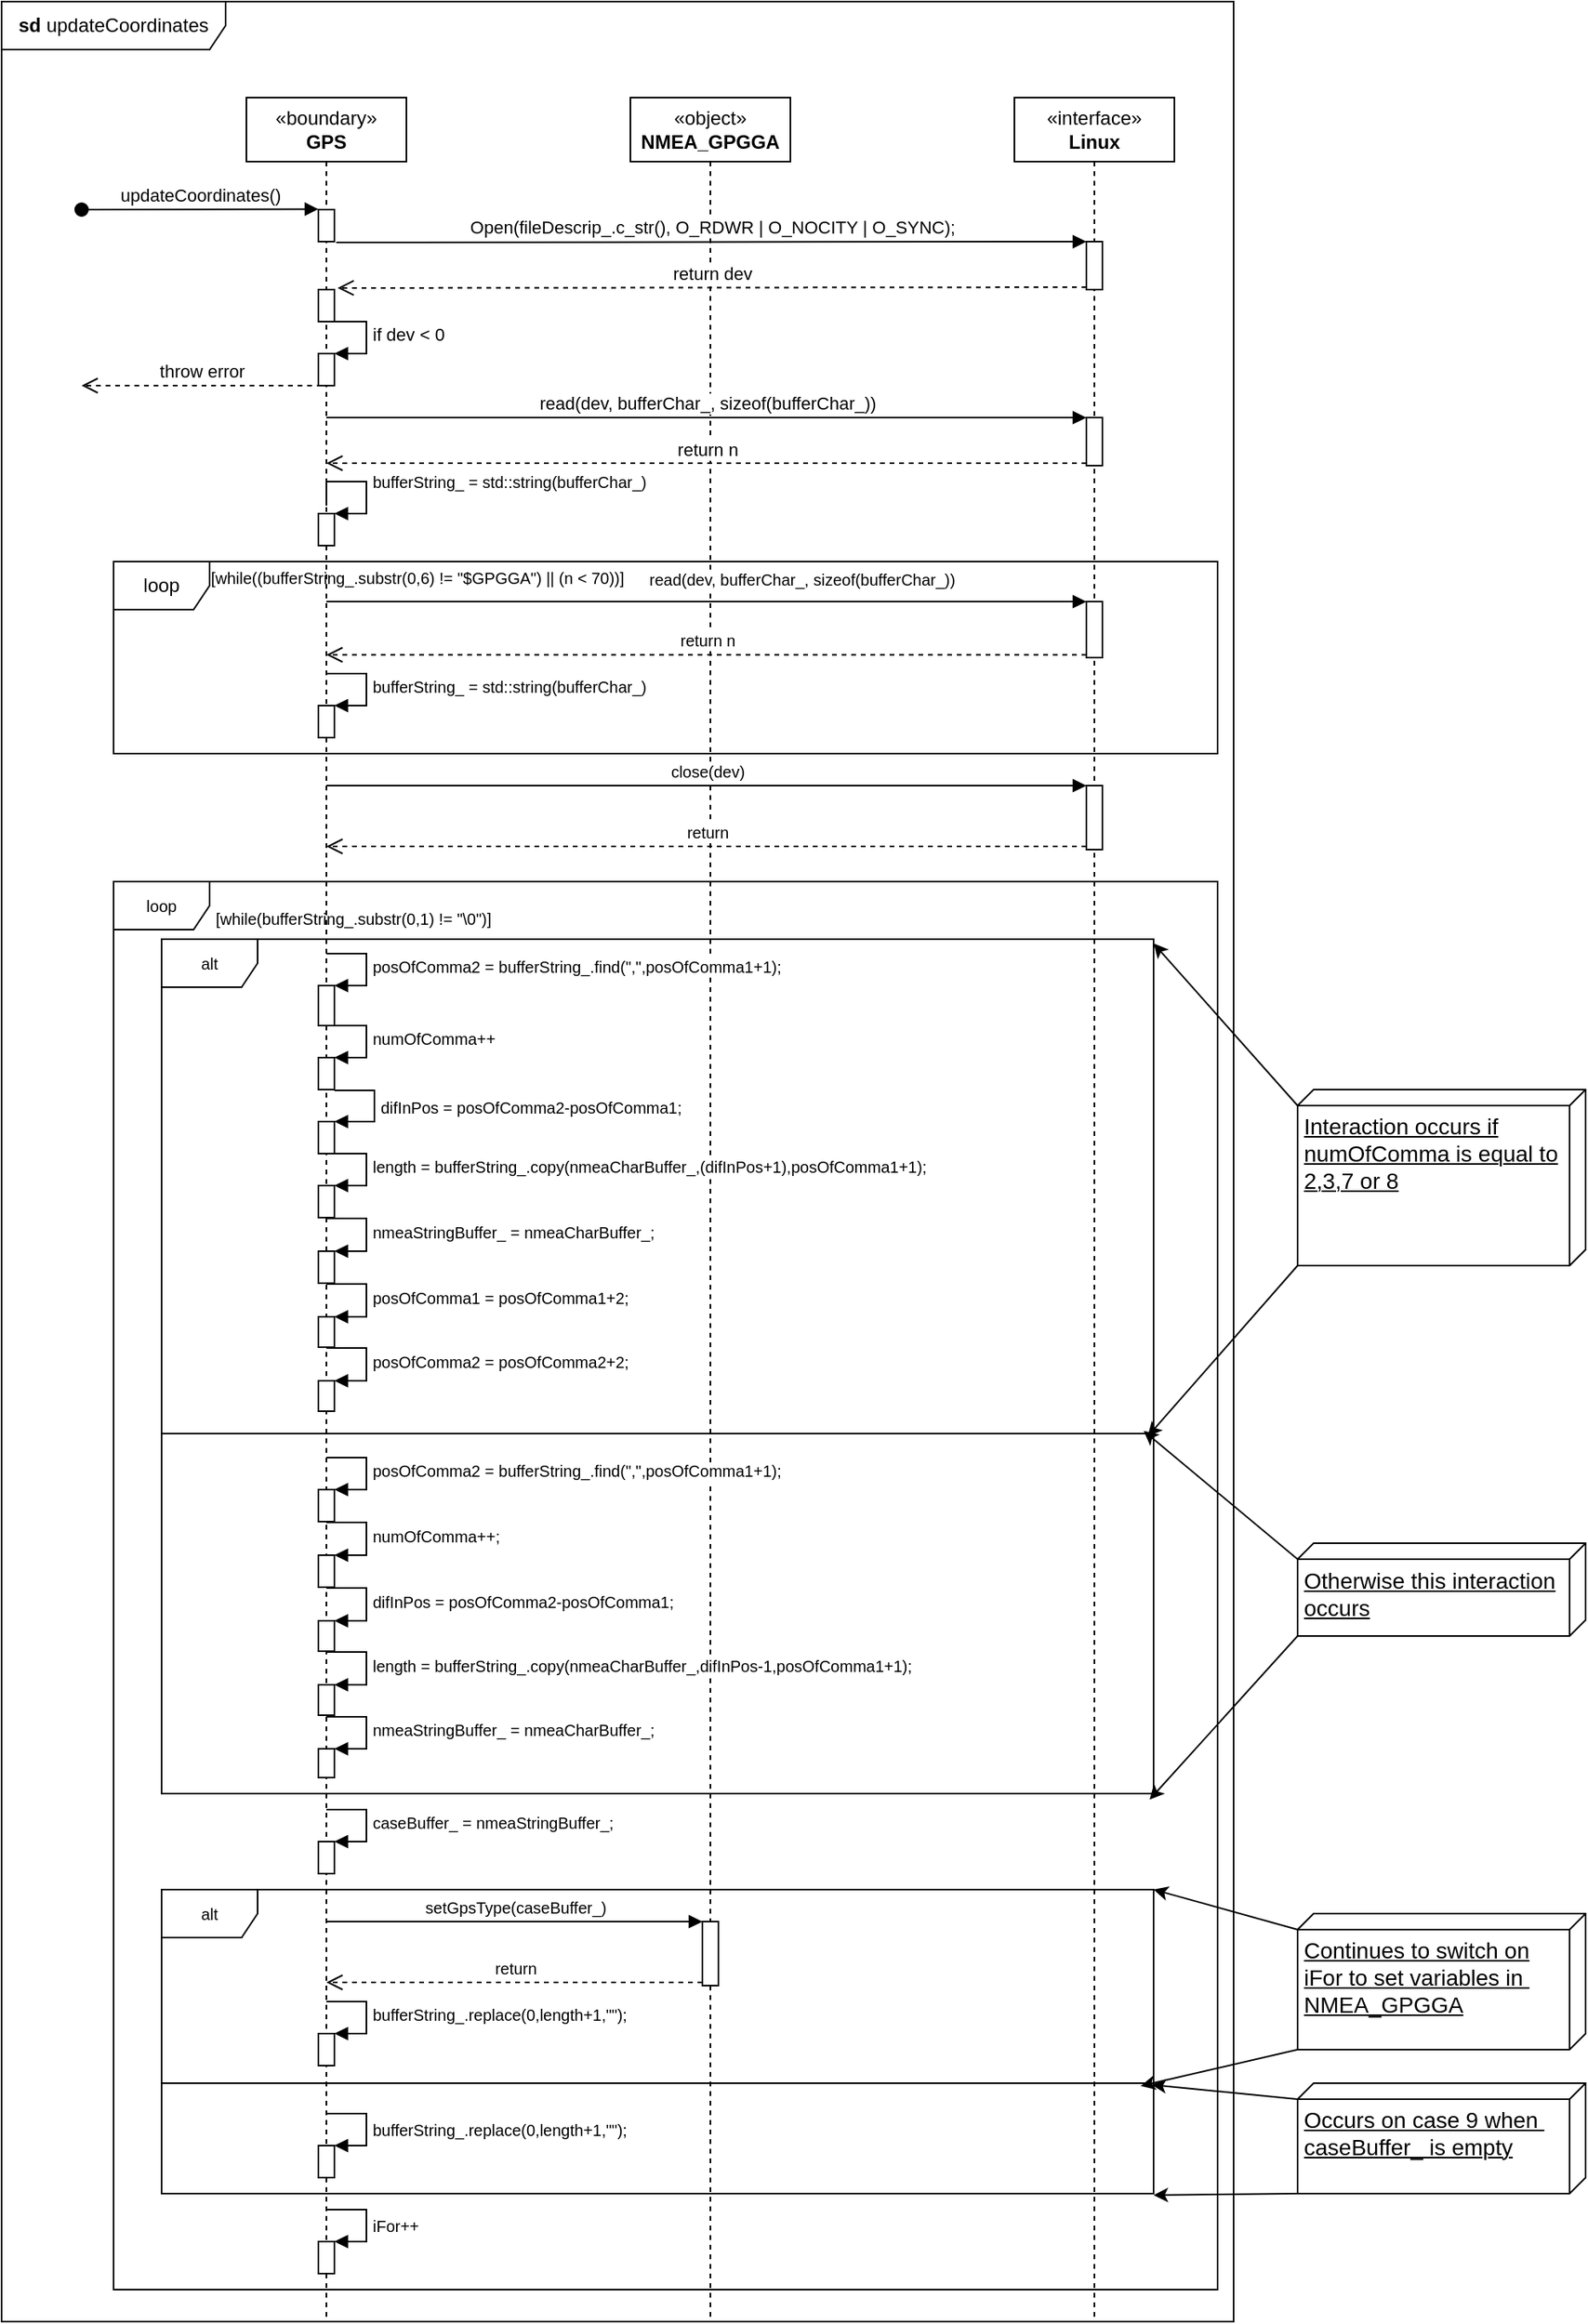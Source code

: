 <mxfile version="10.6.9" type="github"><diagram name="Page-1" id="13e1069c-82ec-6db2-03f1-153e76fe0fe0"><mxGraphModel dx="2393" dy="1265" grid="1" gridSize="10" guides="1" tooltips="1" connect="1" arrows="1" fold="1" page="1" pageScale="1" pageWidth="1100" pageHeight="850" background="#ffffff" math="0" shadow="0"><root><mxCell id="0"/><mxCell id="1" parent="0"/><mxCell id="DuYmqmc0uhz_HZ-8NC40-4" value="&lt;b&gt;sd&lt;/b&gt; updateCoordinates" style="shape=umlFrame;whiteSpace=wrap;html=1;width=140;height=30;" vertex="1" parent="1"><mxGeometry x="80" y="20" width="770" height="1450" as="geometry"/></mxCell><mxCell id="DuYmqmc0uhz_HZ-8NC40-51" value="loop" style="shape=umlFrame;whiteSpace=wrap;html=1;fontSize=10;width=60;height=30;" vertex="1" parent="1"><mxGeometry x="150" y="570" width="690" height="880" as="geometry"/></mxCell><mxCell id="DuYmqmc0uhz_HZ-8NC40-82" value="alt" style="shape=umlFrame;whiteSpace=wrap;html=1;fontSize=10;" vertex="1" parent="1"><mxGeometry x="180" y="1200" width="620" height="190" as="geometry"/></mxCell><mxCell id="DuYmqmc0uhz_HZ-8NC40-30" value="loop" style="shape=umlFrame;whiteSpace=wrap;html=1;" vertex="1" parent="1"><mxGeometry x="150" y="370" width="690" height="120" as="geometry"/></mxCell><mxCell id="DuYmqmc0uhz_HZ-8NC40-8" value="«boundary»&lt;b&gt;&lt;br&gt;GPS&lt;/b&gt;" style="shape=umlLifeline;perimeter=lifelinePerimeter;whiteSpace=wrap;html=1;container=1;collapsible=0;recursiveResize=0;outlineConnect=0;" vertex="1" parent="1"><mxGeometry x="233" y="80" width="100" height="1390" as="geometry"/></mxCell><mxCell id="DuYmqmc0uhz_HZ-8NC40-15" value="" style="html=1;points=[];perimeter=orthogonalPerimeter;" vertex="1" parent="DuYmqmc0uhz_HZ-8NC40-8"><mxGeometry x="45" y="70" width="10" height="20" as="geometry"/></mxCell><mxCell id="DuYmqmc0uhz_HZ-8NC40-20" value="" style="html=1;points=[];perimeter=orthogonalPerimeter;" vertex="1" parent="DuYmqmc0uhz_HZ-8NC40-8"><mxGeometry x="45" y="120" width="10" height="20" as="geometry"/></mxCell><mxCell id="DuYmqmc0uhz_HZ-8NC40-21" value="" style="html=1;points=[];perimeter=orthogonalPerimeter;" vertex="1" parent="DuYmqmc0uhz_HZ-8NC40-8"><mxGeometry x="45" y="160" width="10" height="20" as="geometry"/></mxCell><mxCell id="DuYmqmc0uhz_HZ-8NC40-22" value="if dev &amp;lt; 0" style="edgeStyle=orthogonalEdgeStyle;html=1;align=left;spacingLeft=2;endArrow=block;rounded=0;entryX=1;entryY=0;" edge="1" target="DuYmqmc0uhz_HZ-8NC40-21" parent="DuYmqmc0uhz_HZ-8NC40-8"><mxGeometry relative="1" as="geometry"><mxPoint x="50" y="140" as="sourcePoint"/><Array as="points"><mxPoint x="75" y="140"/></Array></mxGeometry></mxCell><mxCell id="DuYmqmc0uhz_HZ-8NC40-32" value="" style="html=1;points=[];perimeter=orthogonalPerimeter;fontSize=10;" vertex="1" parent="DuYmqmc0uhz_HZ-8NC40-8"><mxGeometry x="45" y="260" width="10" height="20" as="geometry"/></mxCell><mxCell id="DuYmqmc0uhz_HZ-8NC40-33" value="bufferString_ = std::string(bufferChar_)" style="edgeStyle=orthogonalEdgeStyle;html=1;align=left;spacingLeft=2;endArrow=block;rounded=0;entryX=1;entryY=0;fontSize=10;" edge="1" target="DuYmqmc0uhz_HZ-8NC40-32" parent="DuYmqmc0uhz_HZ-8NC40-8"><mxGeometry relative="1" as="geometry"><mxPoint x="50" y="255" as="sourcePoint"/><Array as="points"><mxPoint x="50" y="240"/><mxPoint x="75" y="240"/><mxPoint x="75" y="260"/></Array></mxGeometry></mxCell><mxCell id="DuYmqmc0uhz_HZ-8NC40-46" value="" style="html=1;points=[];perimeter=orthogonalPerimeter;fontSize=10;" vertex="1" parent="DuYmqmc0uhz_HZ-8NC40-8"><mxGeometry x="45" y="380" width="10" height="20" as="geometry"/></mxCell><mxCell id="DuYmqmc0uhz_HZ-8NC40-47" value="bufferString_ = std::string(bufferChar_)" style="edgeStyle=orthogonalEdgeStyle;html=1;align=left;spacingLeft=2;endArrow=block;rounded=0;entryX=1;entryY=0;fontSize=10;" edge="1" target="DuYmqmc0uhz_HZ-8NC40-46" parent="DuYmqmc0uhz_HZ-8NC40-8"><mxGeometry relative="1" as="geometry"><mxPoint x="50" y="360" as="sourcePoint"/><Array as="points"><mxPoint x="75" y="360"/></Array></mxGeometry></mxCell><mxCell id="DuYmqmc0uhz_HZ-8NC40-86" value="" style="html=1;points=[];perimeter=orthogonalPerimeter;fontSize=10;" vertex="1" parent="DuYmqmc0uhz_HZ-8NC40-8"><mxGeometry x="45" y="1090" width="10" height="20" as="geometry"/></mxCell><mxCell id="DuYmqmc0uhz_HZ-8NC40-87" value="caseBuffer_ = nmeaStringBuffer_;" style="edgeStyle=orthogonalEdgeStyle;html=1;align=left;spacingLeft=2;endArrow=block;rounded=0;entryX=1;entryY=0;fontSize=10;" edge="1" target="DuYmqmc0uhz_HZ-8NC40-86" parent="DuYmqmc0uhz_HZ-8NC40-8"><mxGeometry relative="1" as="geometry"><mxPoint x="50" y="1070" as="sourcePoint"/><Array as="points"><mxPoint x="75" y="1070"/></Array></mxGeometry></mxCell><mxCell id="DuYmqmc0uhz_HZ-8NC40-88" value="" style="html=1;points=[];perimeter=orthogonalPerimeter;fontSize=10;" vertex="1" parent="DuYmqmc0uhz_HZ-8NC40-8"><mxGeometry x="45" y="1210" width="10" height="20" as="geometry"/></mxCell><mxCell id="DuYmqmc0uhz_HZ-8NC40-89" value="bufferString_.replace(0,length+1,&quot;&quot;);" style="edgeStyle=orthogonalEdgeStyle;html=1;align=left;spacingLeft=2;endArrow=block;rounded=0;entryX=1;entryY=0;fontSize=10;" edge="1" target="DuYmqmc0uhz_HZ-8NC40-88" parent="DuYmqmc0uhz_HZ-8NC40-8"><mxGeometry relative="1" as="geometry"><mxPoint x="50" y="1190" as="sourcePoint"/><Array as="points"><mxPoint x="75" y="1190"/><mxPoint x="75" y="1210"/></Array></mxGeometry></mxCell><mxCell id="DuYmqmc0uhz_HZ-8NC40-94" value="" style="html=1;points=[];perimeter=orthogonalPerimeter;fontSize=10;" vertex="1" parent="DuYmqmc0uhz_HZ-8NC40-8"><mxGeometry x="45" y="1280" width="10" height="20" as="geometry"/></mxCell><mxCell id="DuYmqmc0uhz_HZ-8NC40-95" value="bufferString_.replace(0,length+1,&quot;&quot;);" style="edgeStyle=orthogonalEdgeStyle;html=1;align=left;spacingLeft=2;endArrow=block;rounded=0;entryX=1;entryY=0;fontSize=10;" edge="1" target="DuYmqmc0uhz_HZ-8NC40-94" parent="DuYmqmc0uhz_HZ-8NC40-8"><mxGeometry x="0.142" relative="1" as="geometry"><mxPoint x="55" y="1260" as="sourcePoint"/><Array as="points"><mxPoint x="50" y="1260"/><mxPoint x="75" y="1260"/><mxPoint x="75" y="1280"/></Array><mxPoint as="offset"/></mxGeometry></mxCell><mxCell id="DuYmqmc0uhz_HZ-8NC40-96" value="" style="html=1;points=[];perimeter=orthogonalPerimeter;fontSize=10;" vertex="1" parent="DuYmqmc0uhz_HZ-8NC40-8"><mxGeometry x="45" y="1340" width="10" height="20" as="geometry"/></mxCell><mxCell id="DuYmqmc0uhz_HZ-8NC40-97" value="iFor++" style="edgeStyle=orthogonalEdgeStyle;html=1;align=left;spacingLeft=2;endArrow=block;rounded=0;entryX=1;entryY=0;fontSize=10;" edge="1" target="DuYmqmc0uhz_HZ-8NC40-96" parent="DuYmqmc0uhz_HZ-8NC40-8"><mxGeometry x="0.142" relative="1" as="geometry"><mxPoint x="55" y="1320" as="sourcePoint"/><Array as="points"><mxPoint x="50" y="1320"/><mxPoint x="75" y="1320"/><mxPoint x="75" y="1420"/></Array><mxPoint as="offset"/></mxGeometry></mxCell><mxCell id="DuYmqmc0uhz_HZ-8NC40-9" value="«object»&lt;b&gt;&lt;br&gt;NMEA_GPGGA&lt;/b&gt;" style="shape=umlLifeline;perimeter=lifelinePerimeter;whiteSpace=wrap;html=1;container=1;collapsible=0;recursiveResize=0;outlineConnect=0;" vertex="1" parent="1"><mxGeometry x="473" y="80" width="100" height="1390" as="geometry"/></mxCell><mxCell id="DuYmqmc0uhz_HZ-8NC40-83" value="" style="html=1;points=[];perimeter=orthogonalPerimeter;fontSize=10;" vertex="1" parent="DuYmqmc0uhz_HZ-8NC40-9"><mxGeometry x="45" y="1140" width="10" height="40" as="geometry"/></mxCell><mxCell id="DuYmqmc0uhz_HZ-8NC40-10" value="«interface»&lt;br&gt;&lt;b&gt;Linux&lt;/b&gt;" style="shape=umlLifeline;perimeter=lifelinePerimeter;whiteSpace=wrap;html=1;container=1;collapsible=0;recursiveResize=0;outlineConnect=0;" vertex="1" parent="1"><mxGeometry x="713" y="80" width="100" height="1390" as="geometry"/></mxCell><mxCell id="DuYmqmc0uhz_HZ-8NC40-17" value="" style="html=1;points=[];perimeter=orthogonalPerimeter;" vertex="1" parent="DuYmqmc0uhz_HZ-8NC40-10"><mxGeometry x="45" y="90" width="10" height="30" as="geometry"/></mxCell><mxCell id="DuYmqmc0uhz_HZ-8NC40-24" value="" style="html=1;points=[];perimeter=orthogonalPerimeter;" vertex="1" parent="DuYmqmc0uhz_HZ-8NC40-10"><mxGeometry x="45" y="200" width="10" height="30" as="geometry"/></mxCell><mxCell id="DuYmqmc0uhz_HZ-8NC40-48" value="" style="html=1;points=[];perimeter=orthogonalPerimeter;fontSize=10;" vertex="1" parent="DuYmqmc0uhz_HZ-8NC40-10"><mxGeometry x="45" y="430" width="10" height="40" as="geometry"/></mxCell><mxCell id="DuYmqmc0uhz_HZ-8NC40-16" value="updateCoordinates()" style="html=1;verticalAlign=bottom;startArrow=oval;endArrow=block;startSize=8;entryX=0;entryY=-0.014;entryDx=0;entryDy=0;entryPerimeter=0;" edge="1" target="DuYmqmc0uhz_HZ-8NC40-15" parent="1"><mxGeometry relative="1" as="geometry"><mxPoint x="130" y="150" as="sourcePoint"/></mxGeometry></mxCell><mxCell id="DuYmqmc0uhz_HZ-8NC40-18" value="Open(fileDescrip_.c_str(), O_RDWR | O_NOCITY | O_SYNC);" style="html=1;verticalAlign=bottom;endArrow=block;entryX=0;entryY=0;exitX=1.117;exitY=1.025;exitDx=0;exitDy=0;exitPerimeter=0;" edge="1" target="DuYmqmc0uhz_HZ-8NC40-17" parent="1" source="DuYmqmc0uhz_HZ-8NC40-15"><mxGeometry relative="1" as="geometry"><mxPoint x="688" y="170" as="sourcePoint"/></mxGeometry></mxCell><mxCell id="DuYmqmc0uhz_HZ-8NC40-19" value="return dev" style="html=1;verticalAlign=bottom;endArrow=open;dashed=1;endSize=8;exitX=0;exitY=0.95;" edge="1" source="DuYmqmc0uhz_HZ-8NC40-17" parent="1"><mxGeometry relative="1" as="geometry"><mxPoint x="290" y="199" as="targetPoint"/></mxGeometry></mxCell><mxCell id="DuYmqmc0uhz_HZ-8NC40-23" value="throw error" style="html=1;verticalAlign=bottom;endArrow=open;dashed=1;endSize=8;" edge="1" parent="1"><mxGeometry relative="1" as="geometry"><mxPoint x="280" y="260" as="sourcePoint"/><mxPoint x="130" y="260" as="targetPoint"/></mxGeometry></mxCell><mxCell id="DuYmqmc0uhz_HZ-8NC40-25" value="read(dev, bufferChar_, sizeof(bufferChar_))" style="html=1;verticalAlign=bottom;endArrow=block;entryX=0;entryY=0;" edge="1" target="DuYmqmc0uhz_HZ-8NC40-24" parent="1" source="DuYmqmc0uhz_HZ-8NC40-8"><mxGeometry relative="1" as="geometry"><mxPoint x="688" y="280" as="sourcePoint"/></mxGeometry></mxCell><mxCell id="DuYmqmc0uhz_HZ-8NC40-26" value="return n" style="html=1;verticalAlign=bottom;endArrow=open;dashed=1;endSize=8;exitX=0;exitY=0.95;" edge="1" source="DuYmqmc0uhz_HZ-8NC40-24" parent="1" target="DuYmqmc0uhz_HZ-8NC40-8"><mxGeometry relative="1" as="geometry"><mxPoint x="688" y="356" as="targetPoint"/></mxGeometry></mxCell><mxCell id="DuYmqmc0uhz_HZ-8NC40-31" value="[while((bufferString_.substr(0,6) != &quot;$GPGGA&quot;) || (n &lt; 70))]" style="text;align=center;fontStyle=0;verticalAlign=middle;spacingLeft=3;spacingRight=3;strokeColor=none;rotatable=0;points=[[0,0.5],[1,0.5]];portConstraint=eastwest;fontSize=10;" vertex="1" parent="1"><mxGeometry x="300" y="370" width="80" height="20" as="geometry"/></mxCell><mxCell id="DuYmqmc0uhz_HZ-8NC40-41" value="" style="html=1;points=[];perimeter=orthogonalPerimeter;fontSize=10;" vertex="1" parent="1"><mxGeometry x="758" y="395" width="10" height="35" as="geometry"/></mxCell><mxCell id="DuYmqmc0uhz_HZ-8NC40-42" value="&lt;span&gt;read(dev, bufferChar_, sizeof(bufferChar_))&lt;/span&gt;" style="html=1;verticalAlign=bottom;endArrow=block;entryX=0;entryY=0;fontSize=10;" edge="1" target="DuYmqmc0uhz_HZ-8NC40-41" parent="1" source="DuYmqmc0uhz_HZ-8NC40-8"><mxGeometry x="0.25" y="5" relative="1" as="geometry"><mxPoint x="750" y="395" as="sourcePoint"/><mxPoint as="offset"/></mxGeometry></mxCell><mxCell id="DuYmqmc0uhz_HZ-8NC40-43" value="return n" style="html=1;verticalAlign=bottom;endArrow=open;dashed=1;endSize=8;exitX=0;exitY=0.95;fontSize=10;" edge="1" source="DuYmqmc0uhz_HZ-8NC40-41" parent="1" target="DuYmqmc0uhz_HZ-8NC40-8"><mxGeometry relative="1" as="geometry"><mxPoint x="688" y="451" as="targetPoint"/></mxGeometry></mxCell><mxCell id="DuYmqmc0uhz_HZ-8NC40-50" value="return" style="html=1;verticalAlign=bottom;endArrow=open;dashed=1;endSize=8;exitX=0;exitY=0.95;fontSize=10;" edge="1" source="DuYmqmc0uhz_HZ-8NC40-48" parent="1" target="DuYmqmc0uhz_HZ-8NC40-8"><mxGeometry relative="1" as="geometry"><mxPoint x="688" y="586" as="targetPoint"/></mxGeometry></mxCell><mxCell id="DuYmqmc0uhz_HZ-8NC40-49" value="close(dev)" style="html=1;verticalAlign=bottom;endArrow=block;entryX=0;entryY=0;fontSize=10;" edge="1" target="DuYmqmc0uhz_HZ-8NC40-48" parent="1" source="DuYmqmc0uhz_HZ-8NC40-8"><mxGeometry relative="1" as="geometry"><mxPoint x="688" y="510" as="sourcePoint"/></mxGeometry></mxCell><mxCell id="DuYmqmc0uhz_HZ-8NC40-53" value="[while(bufferString_.substr(0,1) != &quot;\0&quot;)]" style="text;align=center;fontStyle=0;verticalAlign=middle;spacingLeft=3;spacingRight=3;strokeColor=none;rotatable=0;points=[[0,0.5],[1,0.5]];portConstraint=eastwest;fontSize=10;" vertex="1" parent="1"><mxGeometry x="260" y="580" width="80" height="26" as="geometry"/></mxCell><mxCell id="DuYmqmc0uhz_HZ-8NC40-56" value="" style="html=1;points=[];perimeter=orthogonalPerimeter;fontSize=10;" vertex="1" parent="1"><mxGeometry x="278" y="635" width="10" height="25" as="geometry"/></mxCell><mxCell id="DuYmqmc0uhz_HZ-8NC40-57" value="posOfComma2 = bufferString_.find(&quot;,&quot;,posOfComma1+1);" style="edgeStyle=orthogonalEdgeStyle;html=1;align=left;spacingLeft=2;endArrow=block;rounded=0;entryX=1;entryY=0;fontSize=10;" edge="1" target="DuYmqmc0uhz_HZ-8NC40-56" parent="1"><mxGeometry relative="1" as="geometry"><mxPoint x="283" y="615" as="sourcePoint"/><Array as="points"><mxPoint x="308" y="615"/></Array></mxGeometry></mxCell><mxCell id="DuYmqmc0uhz_HZ-8NC40-58" value="" style="html=1;points=[];perimeter=orthogonalPerimeter;fontSize=10;" vertex="1" parent="1"><mxGeometry x="278" y="680" width="10" height="20" as="geometry"/></mxCell><mxCell id="DuYmqmc0uhz_HZ-8NC40-59" value="numOfComma++" style="edgeStyle=orthogonalEdgeStyle;html=1;align=left;spacingLeft=2;endArrow=block;rounded=0;entryX=1;entryY=0;fontSize=10;" edge="1" target="DuYmqmc0uhz_HZ-8NC40-58" parent="1"><mxGeometry relative="1" as="geometry"><mxPoint x="283" y="660" as="sourcePoint"/><Array as="points"><mxPoint x="308" y="660"/></Array></mxGeometry></mxCell><mxCell id="DuYmqmc0uhz_HZ-8NC40-60" value="" style="html=1;points=[];perimeter=orthogonalPerimeter;fontSize=10;" vertex="1" parent="1"><mxGeometry x="278" y="720" width="10" height="20" as="geometry"/></mxCell><mxCell id="DuYmqmc0uhz_HZ-8NC40-61" value="difInPos = posOfComma2-posOfComma1;" style="edgeStyle=orthogonalEdgeStyle;html=1;align=left;spacingLeft=2;endArrow=block;rounded=0;entryX=1;entryY=0;fontSize=10;" edge="1" target="DuYmqmc0uhz_HZ-8NC40-60" parent="1"><mxGeometry relative="1" as="geometry"><mxPoint x="288" y="700.5" as="sourcePoint"/><Array as="points"><mxPoint x="313" y="700.5"/></Array></mxGeometry></mxCell><mxCell id="DuYmqmc0uhz_HZ-8NC40-62" value="" style="html=1;points=[];perimeter=orthogonalPerimeter;fontSize=10;" vertex="1" parent="1"><mxGeometry x="278" y="760" width="10" height="20" as="geometry"/></mxCell><mxCell id="DuYmqmc0uhz_HZ-8NC40-63" value="length = bufferString_.copy(nmeaCharBuffer_,(difInPos+1),posOfComma1+1);" style="edgeStyle=orthogonalEdgeStyle;html=1;align=left;spacingLeft=2;endArrow=block;rounded=0;entryX=1;entryY=0;fontSize=10;" edge="1" target="DuYmqmc0uhz_HZ-8NC40-62" parent="1"><mxGeometry relative="1" as="geometry"><mxPoint x="283" y="740" as="sourcePoint"/><Array as="points"><mxPoint x="308" y="740"/></Array></mxGeometry></mxCell><mxCell id="DuYmqmc0uhz_HZ-8NC40-64" value="" style="html=1;points=[];perimeter=orthogonalPerimeter;fontSize=10;" vertex="1" parent="1"><mxGeometry x="278" y="801" width="10" height="20" as="geometry"/></mxCell><mxCell id="DuYmqmc0uhz_HZ-8NC40-65" value="nmeaStringBuffer_ = nmeaCharBuffer_;" style="edgeStyle=orthogonalEdgeStyle;html=1;align=left;spacingLeft=2;endArrow=block;rounded=0;entryX=1;entryY=0;fontSize=10;" edge="1" target="DuYmqmc0uhz_HZ-8NC40-64" parent="1"><mxGeometry relative="1" as="geometry"><mxPoint x="283" y="780.5" as="sourcePoint"/><Array as="points"><mxPoint x="308" y="780.5"/></Array></mxGeometry></mxCell><mxCell id="DuYmqmc0uhz_HZ-8NC40-66" value="alt" style="shape=umlFrame;whiteSpace=wrap;html=1;fontSize=10;" vertex="1" parent="1"><mxGeometry x="180" y="606" width="620" height="534" as="geometry"/></mxCell><mxCell id="DuYmqmc0uhz_HZ-8NC40-67" value="" style="html=1;points=[];perimeter=orthogonalPerimeter;fontSize=10;" vertex="1" parent="1"><mxGeometry x="278" y="842" width="10" height="19" as="geometry"/></mxCell><mxCell id="DuYmqmc0uhz_HZ-8NC40-68" value="posOfComma1 = posOfComma1+2;" style="edgeStyle=orthogonalEdgeStyle;html=1;align=left;spacingLeft=2;endArrow=block;rounded=0;entryX=1;entryY=0;fontSize=10;" edge="1" target="DuYmqmc0uhz_HZ-8NC40-67" parent="1"><mxGeometry relative="1" as="geometry"><mxPoint x="283" y="821.5" as="sourcePoint"/><Array as="points"><mxPoint x="308" y="821.5"/></Array></mxGeometry></mxCell><mxCell id="DuYmqmc0uhz_HZ-8NC40-69" value="" style="html=1;points=[];perimeter=orthogonalPerimeter;fontSize=10;" vertex="1" parent="1"><mxGeometry x="278" y="882" width="10" height="19" as="geometry"/></mxCell><mxCell id="DuYmqmc0uhz_HZ-8NC40-70" value="posOfComma2 = posOfComma2+2;" style="edgeStyle=orthogonalEdgeStyle;html=1;align=left;spacingLeft=2;endArrow=block;rounded=0;entryX=1;entryY=0;fontSize=10;" edge="1" target="DuYmqmc0uhz_HZ-8NC40-69" parent="1"><mxGeometry relative="1" as="geometry"><mxPoint x="283" y="861.5" as="sourcePoint"/><Array as="points"><mxPoint x="308" y="861.5"/></Array></mxGeometry></mxCell><mxCell id="DuYmqmc0uhz_HZ-8NC40-71" value="" style="line;strokeWidth=1;fillColor=none;align=left;verticalAlign=middle;spacingTop=-1;spacingLeft=3;spacingRight=3;rotatable=0;labelPosition=right;points=[];portConstraint=eastwest;fontSize=10;" vertex="1" parent="1"><mxGeometry x="180" y="910" width="620" height="10" as="geometry"/></mxCell><mxCell id="DuYmqmc0uhz_HZ-8NC40-72" value="" style="html=1;points=[];perimeter=orthogonalPerimeter;fontSize=10;" vertex="1" parent="1"><mxGeometry x="278" y="950" width="10" height="20" as="geometry"/></mxCell><mxCell id="DuYmqmc0uhz_HZ-8NC40-73" value="posOfComma2 = bufferString_.find(&quot;,&quot;,posOfComma1+1);" style="edgeStyle=orthogonalEdgeStyle;html=1;align=left;spacingLeft=2;endArrow=block;rounded=0;entryX=1;entryY=0;fontSize=10;" edge="1" target="DuYmqmc0uhz_HZ-8NC40-72" parent="1"><mxGeometry relative="1" as="geometry"><mxPoint x="283" y="930" as="sourcePoint"/><Array as="points"><mxPoint x="308" y="930"/></Array></mxGeometry></mxCell><mxCell id="DuYmqmc0uhz_HZ-8NC40-74" value="" style="html=1;points=[];perimeter=orthogonalPerimeter;fontSize=10;" vertex="1" parent="1"><mxGeometry x="278" y="991" width="10" height="20" as="geometry"/></mxCell><mxCell id="DuYmqmc0uhz_HZ-8NC40-75" value="numOfComma++;" style="edgeStyle=orthogonalEdgeStyle;html=1;align=left;spacingLeft=2;endArrow=block;rounded=0;entryX=1;entryY=0;fontSize=10;" edge="1" target="DuYmqmc0uhz_HZ-8NC40-74" parent="1"><mxGeometry relative="1" as="geometry"><mxPoint x="283" y="970.5" as="sourcePoint"/><Array as="points"><mxPoint x="308" y="970.5"/></Array></mxGeometry></mxCell><mxCell id="DuYmqmc0uhz_HZ-8NC40-76" value="" style="html=1;points=[];perimeter=orthogonalPerimeter;fontSize=10;" vertex="1" parent="1"><mxGeometry x="278" y="1032" width="10" height="19" as="geometry"/></mxCell><mxCell id="DuYmqmc0uhz_HZ-8NC40-77" value="difInPos = posOfComma2-posOfComma1;" style="edgeStyle=orthogonalEdgeStyle;html=1;align=left;spacingLeft=2;endArrow=block;rounded=0;entryX=1;entryY=0;fontSize=10;" edge="1" target="DuYmqmc0uhz_HZ-8NC40-76" parent="1"><mxGeometry relative="1" as="geometry"><mxPoint x="283" y="1011.5" as="sourcePoint"/><Array as="points"><mxPoint x="308" y="1011.5"/></Array></mxGeometry></mxCell><mxCell id="DuYmqmc0uhz_HZ-8NC40-78" value="" style="html=1;points=[];perimeter=orthogonalPerimeter;fontSize=10;" vertex="1" parent="1"><mxGeometry x="278" y="1072" width="10" height="19" as="geometry"/></mxCell><mxCell id="DuYmqmc0uhz_HZ-8NC40-79" value="length = bufferString_.copy(nmeaCharBuffer_,difInPos-1,posOfComma1+1);" style="edgeStyle=orthogonalEdgeStyle;html=1;align=left;spacingLeft=2;endArrow=block;rounded=0;entryX=1;entryY=0;fontSize=10;" edge="1" target="DuYmqmc0uhz_HZ-8NC40-78" parent="1"><mxGeometry relative="1" as="geometry"><mxPoint x="283" y="1051.5" as="sourcePoint"/><Array as="points"><mxPoint x="308" y="1051.5"/></Array></mxGeometry></mxCell><mxCell id="DuYmqmc0uhz_HZ-8NC40-80" value="" style="html=1;points=[];perimeter=orthogonalPerimeter;fontSize=10;" vertex="1" parent="1"><mxGeometry x="278" y="1112" width="10" height="18" as="geometry"/></mxCell><mxCell id="DuYmqmc0uhz_HZ-8NC40-81" value="nmeaStringBuffer_ = nmeaCharBuffer_;" style="edgeStyle=orthogonalEdgeStyle;html=1;align=left;spacingLeft=2;endArrow=block;rounded=0;entryX=1;entryY=0;fontSize=10;" edge="1" target="DuYmqmc0uhz_HZ-8NC40-80" parent="1"><mxGeometry relative="1" as="geometry"><mxPoint x="283" y="1092" as="sourcePoint"/><Array as="points"><mxPoint x="308" y="1092"/></Array></mxGeometry></mxCell><mxCell id="DuYmqmc0uhz_HZ-8NC40-84" value="setGpsType(caseBuffer_)" style="html=1;verticalAlign=bottom;endArrow=block;entryX=0;entryY=0;fontSize=10;" edge="1" target="DuYmqmc0uhz_HZ-8NC40-83" parent="1" source="DuYmqmc0uhz_HZ-8NC40-8"><mxGeometry relative="1" as="geometry"><mxPoint x="688" y="1210" as="sourcePoint"/></mxGeometry></mxCell><mxCell id="DuYmqmc0uhz_HZ-8NC40-85" value="return" style="html=1;verticalAlign=bottom;endArrow=open;dashed=1;endSize=8;exitX=0;exitY=0.95;fontSize=10;" edge="1" source="DuYmqmc0uhz_HZ-8NC40-83" parent="1" target="DuYmqmc0uhz_HZ-8NC40-8"><mxGeometry relative="1" as="geometry"><mxPoint x="688" y="1286" as="targetPoint"/></mxGeometry></mxCell><mxCell id="DuYmqmc0uhz_HZ-8NC40-90" value="" style="line;strokeWidth=1;fillColor=none;align=left;verticalAlign=middle;spacingTop=-1;spacingLeft=3;spacingRight=3;rotatable=0;labelPosition=right;points=[];portConstraint=eastwest;fontSize=10;" vertex="1" parent="1"><mxGeometry x="180" y="1317" width="620" height="8" as="geometry"/></mxCell><mxCell id="DuYmqmc0uhz_HZ-8NC40-98" value="&lt;font style=&quot;font-size: 14px&quot;&gt;Interaction occurs if &lt;br&gt;numOfComma is equal to&lt;br&gt;2,3,7 or 8&lt;/font&gt;&lt;br&gt;" style="verticalAlign=top;align=left;spacingTop=8;spacingLeft=2;spacingRight=12;shape=cube;size=10;direction=south;fontStyle=4;html=1;fontSize=10;" vertex="1" parent="1"><mxGeometry x="890" y="700" width="180" height="110" as="geometry"/></mxCell><mxCell id="DuYmqmc0uhz_HZ-8NC40-99" value="&lt;font style=&quot;font-size: 14px&quot;&gt;Otherwise this interaction &lt;br&gt;occurs&lt;/font&gt;" style="verticalAlign=top;align=left;spacingTop=8;spacingLeft=2;spacingRight=12;shape=cube;size=10;direction=south;fontStyle=4;html=1;fontSize=10;" vertex="1" parent="1"><mxGeometry x="890" y="983.5" width="180" height="58" as="geometry"/></mxCell><mxCell id="DuYmqmc0uhz_HZ-8NC40-100" value="" style="endArrow=classic;html=1;fontSize=10;exitX=0;exitY=0;exitDx=10;exitDy=180;exitPerimeter=0;entryX=1;entryY=0.005;entryDx=0;entryDy=0;entryPerimeter=0;" edge="1" parent="1" source="DuYmqmc0uhz_HZ-8NC40-98" target="DuYmqmc0uhz_HZ-8NC40-66"><mxGeometry width="50" height="50" relative="1" as="geometry"><mxPoint x="900" y="900" as="sourcePoint"/><mxPoint x="950" y="850" as="targetPoint"/></mxGeometry></mxCell><mxCell id="DuYmqmc0uhz_HZ-8NC40-101" value="" style="endArrow=classic;html=1;fontSize=10;exitX=1;exitY=1;exitDx=0;exitDy=0;exitPerimeter=0;entryX=0.994;entryY=0.682;entryDx=0;entryDy=0;entryPerimeter=0;" edge="1" parent="1" source="DuYmqmc0uhz_HZ-8NC40-98" target="DuYmqmc0uhz_HZ-8NC40-71"><mxGeometry width="50" height="50" relative="1" as="geometry"><mxPoint x="910" y="920" as="sourcePoint"/><mxPoint x="960" y="870" as="targetPoint"/></mxGeometry></mxCell><mxCell id="DuYmqmc0uhz_HZ-8NC40-102" value="" style="endArrow=classic;html=1;fontSize=10;exitX=0;exitY=0;exitDx=10;exitDy=180;exitPerimeter=0;entryX=0.99;entryY=0.329;entryDx=0;entryDy=0;entryPerimeter=0;" edge="1" parent="1" source="DuYmqmc0uhz_HZ-8NC40-99" target="DuYmqmc0uhz_HZ-8NC40-71"><mxGeometry width="50" height="50" relative="1" as="geometry"><mxPoint x="900" y="960" as="sourcePoint"/><mxPoint x="950" y="910" as="targetPoint"/></mxGeometry></mxCell><mxCell id="DuYmqmc0uhz_HZ-8NC40-103" value="" style="endArrow=classic;html=1;fontSize=10;exitX=1;exitY=1;exitDx=0;exitDy=0;exitPerimeter=0;entryX=0.996;entryY=1.007;entryDx=0;entryDy=0;entryPerimeter=0;" edge="1" parent="1" source="DuYmqmc0uhz_HZ-8NC40-99" target="DuYmqmc0uhz_HZ-8NC40-66"><mxGeometry width="50" height="50" relative="1" as="geometry"><mxPoint x="890" y="1120" as="sourcePoint"/><mxPoint x="940" y="1070" as="targetPoint"/></mxGeometry></mxCell><mxCell id="DuYmqmc0uhz_HZ-8NC40-104" value="&lt;font style=&quot;font-size: 14px&quot;&gt;Continues to switch on &lt;br&gt;iFor to set variables in&amp;nbsp;&lt;br&gt;NMEA_GPGGA&lt;br&gt;&lt;br&gt;&lt;/font&gt;" style="verticalAlign=top;align=left;spacingTop=8;spacingLeft=2;spacingRight=12;shape=cube;size=10;direction=south;fontStyle=4;html=1;fontSize=10;" vertex="1" parent="1"><mxGeometry x="890" y="1215" width="180" height="85" as="geometry"/></mxCell><mxCell id="DuYmqmc0uhz_HZ-8NC40-105" value="" style="endArrow=classic;html=1;fontSize=10;exitX=0;exitY=0;exitDx=10;exitDy=180;exitPerimeter=0;" edge="1" parent="1" source="DuYmqmc0uhz_HZ-8NC40-104"><mxGeometry width="50" height="50" relative="1" as="geometry"><mxPoint x="890" y="1270" as="sourcePoint"/><mxPoint x="800" y="1200" as="targetPoint"/></mxGeometry></mxCell><mxCell id="DuYmqmc0uhz_HZ-8NC40-106" value="" style="endArrow=classic;html=1;fontSize=10;exitX=1;exitY=1;exitDx=0;exitDy=0;exitPerimeter=0;entryX=0.987;entryY=0.713;entryDx=0;entryDy=0;entryPerimeter=0;" edge="1" parent="1" source="DuYmqmc0uhz_HZ-8NC40-104" target="DuYmqmc0uhz_HZ-8NC40-90"><mxGeometry width="50" height="50" relative="1" as="geometry"><mxPoint x="950" y="1480" as="sourcePoint"/><mxPoint x="1000" y="1430" as="targetPoint"/></mxGeometry></mxCell><mxCell id="DuYmqmc0uhz_HZ-8NC40-107" value="&lt;span style=&quot;font-size: 14px&quot;&gt;Occurs on case 9 when&amp;nbsp;&lt;br&gt;caseBuffer_ is empty&lt;br&gt;&lt;/span&gt;" style="verticalAlign=top;align=left;spacingTop=8;spacingLeft=2;spacingRight=12;shape=cube;size=10;direction=south;fontStyle=4;html=1;fontSize=10;" vertex="1" parent="1"><mxGeometry x="890" y="1321" width="180" height="69" as="geometry"/></mxCell><mxCell id="DuYmqmc0uhz_HZ-8NC40-108" value="" style="endArrow=classic;html=1;fontSize=10;exitX=1;exitY=1;exitDx=0;exitDy=0;exitPerimeter=0;entryX=1;entryY=1.005;entryDx=0;entryDy=0;entryPerimeter=0;" edge="1" parent="1" source="DuYmqmc0uhz_HZ-8NC40-107" target="DuYmqmc0uhz_HZ-8NC40-82"><mxGeometry width="50" height="50" relative="1" as="geometry"><mxPoint x="890" y="1480" as="sourcePoint"/><mxPoint x="940" y="1430" as="targetPoint"/></mxGeometry></mxCell><mxCell id="DuYmqmc0uhz_HZ-8NC40-109" value="" style="endArrow=classic;html=1;fontSize=10;exitX=0;exitY=0;exitDx=10;exitDy=180;exitPerimeter=0;entryX=0.998;entryY=0.625;entryDx=0;entryDy=0;entryPerimeter=0;" edge="1" parent="1" source="DuYmqmc0uhz_HZ-8NC40-107" target="DuYmqmc0uhz_HZ-8NC40-90"><mxGeometry width="50" height="50" relative="1" as="geometry"><mxPoint x="880" y="1480" as="sourcePoint"/><mxPoint x="930" y="1430" as="targetPoint"/></mxGeometry></mxCell></root></mxGraphModel></diagram></mxfile>